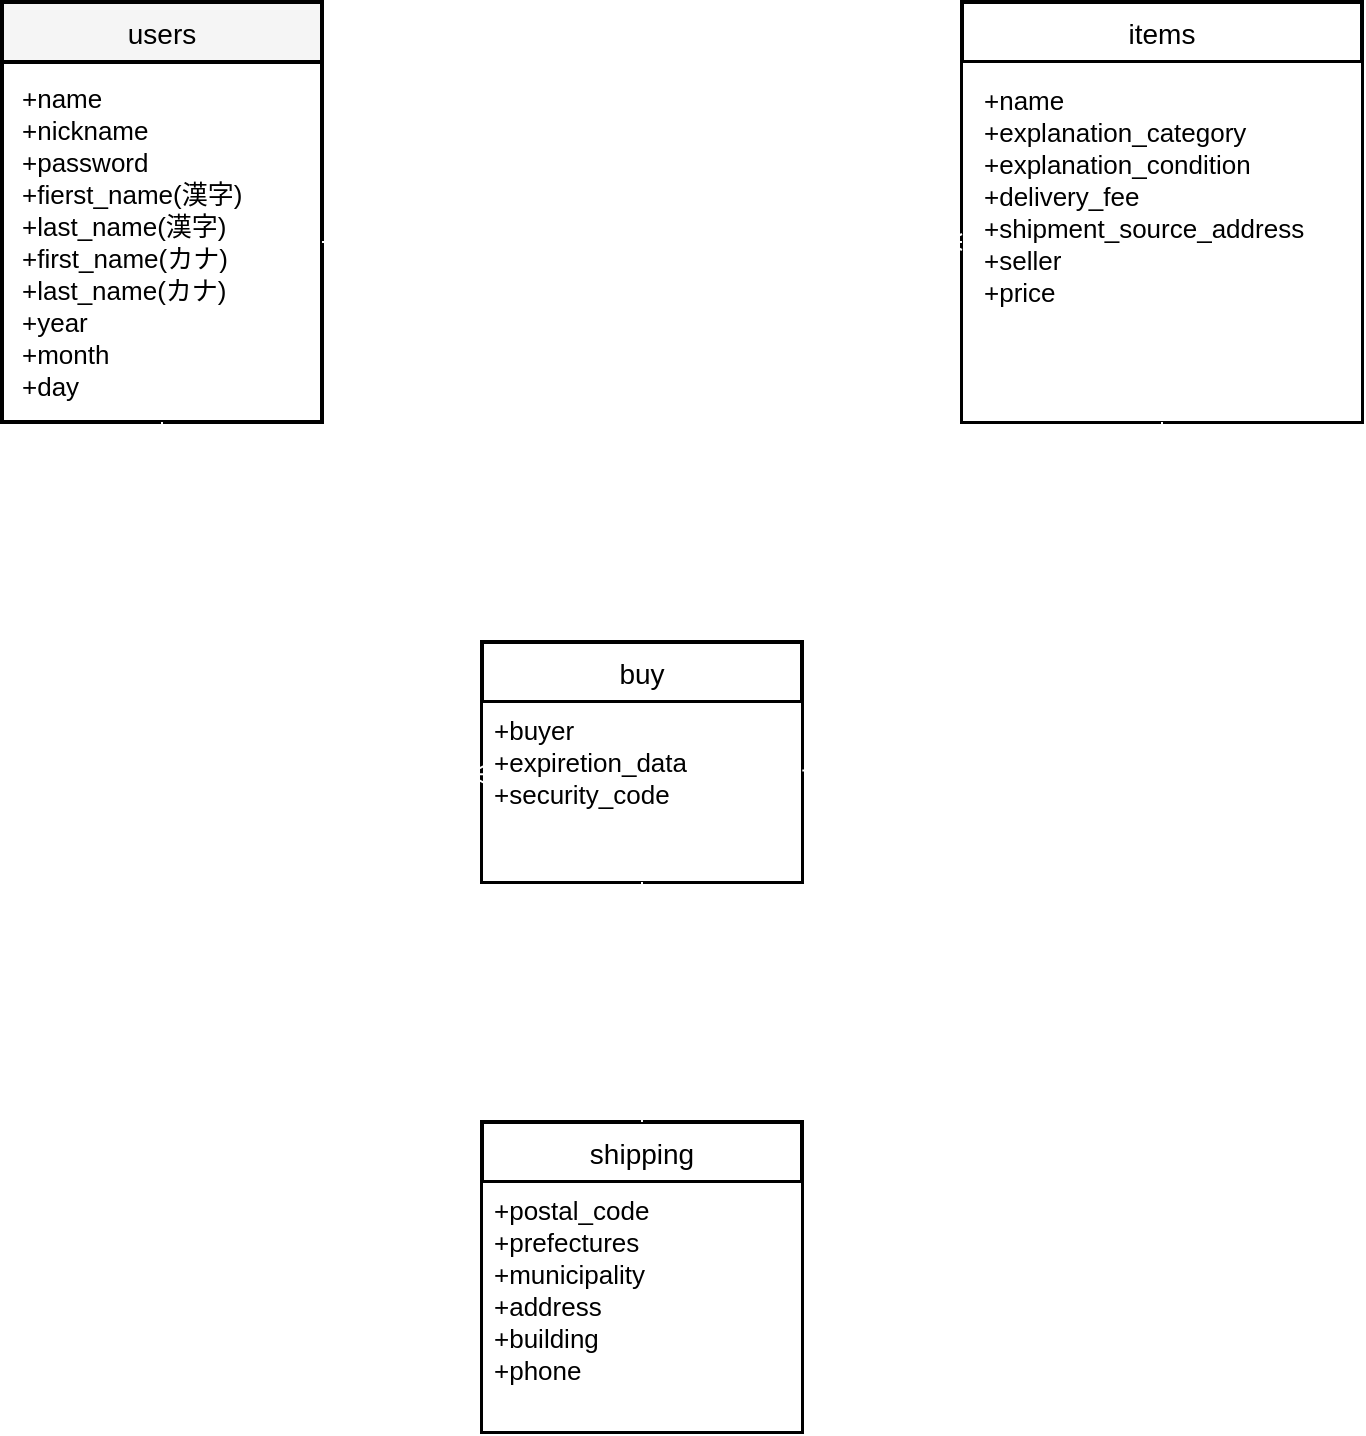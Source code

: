<mxfile version="13.10.0" type="embed">
    <diagram id="xsvw2nyP2Vh0EumqrQx0" name="ページ1">
        <mxGraphModel dx="492" dy="674" grid="1" gridSize="10" guides="1" tooltips="1" connect="1" arrows="1" fold="1" page="1" pageScale="1" pageWidth="827" pageHeight="1169" math="0" shadow="0">
            <root>
                <mxCell id="0"/>
                <mxCell id="1" parent="0"/>
                <mxCell id="34" value="users" style="swimlane;childLayout=stackLayout;horizontal=1;startSize=30;horizontalStack=0;rounded=0;fontSize=14;fontStyle=0;strokeWidth=2;resizeParent=0;resizeLast=1;shadow=0;dashed=0;align=center;fillColor=#f5f5f5;swimlaneFillColor=#ffffff;fontColor=#000000;strokeColor=#000000;" parent="1" vertex="1">
                    <mxGeometry x="40" y="40" width="160" height="210" as="geometry"/>
                </mxCell>
                <mxCell id="35" value="+name&#10;+nickname&#10;+password&#10;+fierst_name(漢字)&#10;+last_name(漢字)&#10;+first_name(カナ)&#10;+last_name(カナ)&#10;+year&#10;+month&#10;+day&#10;&#10;" style="align=left;strokeColor=none;fillColor=none;spacingLeft=4;fontSize=13;verticalAlign=top;resizable=0;rotatable=0;part=1;spacing=6;fontColor=#000000;labelBorderColor=none;" parent="34" vertex="1">
                    <mxGeometry y="30" width="160" height="180" as="geometry"/>
                </mxCell>
                <mxCell id="36" value="items" style="swimlane;childLayout=stackLayout;horizontal=1;startSize=30;horizontalStack=0;rounded=0;fontSize=14;fontStyle=0;strokeWidth=2;resizeParent=0;resizeLast=1;shadow=0;dashed=0;align=center;fontColor=#000000;labelBackgroundColor=none;fillColor=#FFFFFF;swimlaneFillColor=#FFFFFF;strokeColor=#000000;" parent="1" vertex="1">
                    <mxGeometry x="520" y="40" width="200" height="210" as="geometry"/>
                </mxCell>
                <mxCell id="37" value="+name&#10;+explanation_category&#10;+explanation_condition&#10;+delivery_fee&#10;+shipment_source_address&#10;+seller&#10;+price" style="align=left;spacingLeft=4;fontSize=13;verticalAlign=top;resizable=0;rotatable=0;part=1;spacing=7;fontColor=#000000;fillColor=#FFFFFF;" parent="36" vertex="1">
                    <mxGeometry y="30" width="200" height="180" as="geometry"/>
                </mxCell>
                <mxCell id="38" style="edgeStyle=orthogonalEdgeStyle;rounded=0;orthogonalLoop=1;jettySize=auto;html=1;exitX=1;exitY=0.5;exitDx=0;exitDy=0;entryX=0;entryY=0.5;entryDx=0;entryDy=0;startArrow=ERone;startFill=0;startSize=6;endArrow=ERmany;endFill=0;strokeColor=#FFFFFF;" parent="1" source="35" target="37" edge="1">
                    <mxGeometry relative="1" as="geometry"/>
                </mxCell>
                <mxCell id="39" value="buy" style="swimlane;childLayout=stackLayout;horizontal=1;startSize=30;horizontalStack=0;rounded=0;fontSize=14;fontStyle=0;strokeWidth=2;resizeParent=0;resizeLast=1;shadow=0;dashed=0;align=center;fillColor=#FFFFFF;fontColor=#000000;strokeColor=#000000;swimlaneFillColor=#ffffff;" parent="1" vertex="1">
                    <mxGeometry x="280" y="360" width="160" height="120" as="geometry"/>
                </mxCell>
                <mxCell id="40" value="+buyer&#10;+expiretion_data&#10;+security_code" style="align=left;spacingLeft=4;fontSize=13;verticalAlign=top;resizable=0;rotatable=0;part=1;fontColor=#000000;fillColor=#FFFFFF;strokeColor=#000000;" parent="39" vertex="1">
                    <mxGeometry y="30" width="160" height="90" as="geometry"/>
                </mxCell>
                <mxCell id="41" style="edgeStyle=orthogonalEdgeStyle;rounded=0;orthogonalLoop=1;jettySize=auto;html=1;exitX=0.5;exitY=1;exitDx=0;exitDy=0;entryX=0.004;entryY=0.402;entryDx=0;entryDy=0;entryPerimeter=0;startArrow=ERone;startFill=0;startSize=6;endArrow=ERmany;endFill=0;strokeWidth=1;strokeColor=#FFFFFF;" parent="1" source="35" target="40" edge="1">
                    <mxGeometry relative="1" as="geometry"/>
                </mxCell>
                <mxCell id="42" style="edgeStyle=orthogonalEdgeStyle;rounded=0;orthogonalLoop=1;jettySize=auto;html=1;exitX=0.5;exitY=1;exitDx=0;exitDy=0;entryX=1.001;entryY=0.38;entryDx=0;entryDy=0;startArrow=ERone;startFill=0;startSize=6;endArrow=ERone;endFill=0;strokeWidth=1;entryPerimeter=0;strokeColor=#FFFFFF;" parent="1" source="37" target="40" edge="1">
                    <mxGeometry relative="1" as="geometry"/>
                </mxCell>
                <mxCell id="43" value="shipping" style="swimlane;childLayout=stackLayout;horizontal=1;startSize=30;horizontalStack=0;rounded=0;fontSize=14;fontStyle=0;strokeWidth=2;resizeParent=0;resizeLast=1;shadow=0;dashed=0;align=center;fillColor=#FFFFFF;fontColor=#000000;swimlaneFillColor=#000000;strokeColor=#000000;" parent="1" vertex="1">
                    <mxGeometry x="280" y="600" width="160" height="155" as="geometry"/>
                </mxCell>
                <mxCell id="44" value="+postal_code&#10;+prefectures&#10;+municipality&#10;+address&#10;+building&#10;+phone" style="align=left;spacingLeft=4;fontSize=13;verticalAlign=top;resizable=0;rotatable=0;part=1;fillColor=#FFFFFF;fontColor=#000000;strokeColor=#000000;" parent="43" vertex="1">
                    <mxGeometry y="30" width="160" height="125" as="geometry"/>
                </mxCell>
                <mxCell id="45" style="edgeStyle=orthogonalEdgeStyle;rounded=0;orthogonalLoop=1;jettySize=auto;html=1;exitX=0.5;exitY=1;exitDx=0;exitDy=0;entryX=0.5;entryY=0;entryDx=0;entryDy=0;startArrow=ERone;startFill=0;startSize=6;endArrow=ERone;endFill=0;strokeWidth=1;strokeColor=#FFFFFF;" parent="1" source="40" target="43" edge="1">
                    <mxGeometry relative="1" as="geometry"/>
                </mxCell>
            </root>
        </mxGraphModel>
    </diagram>
</mxfile>